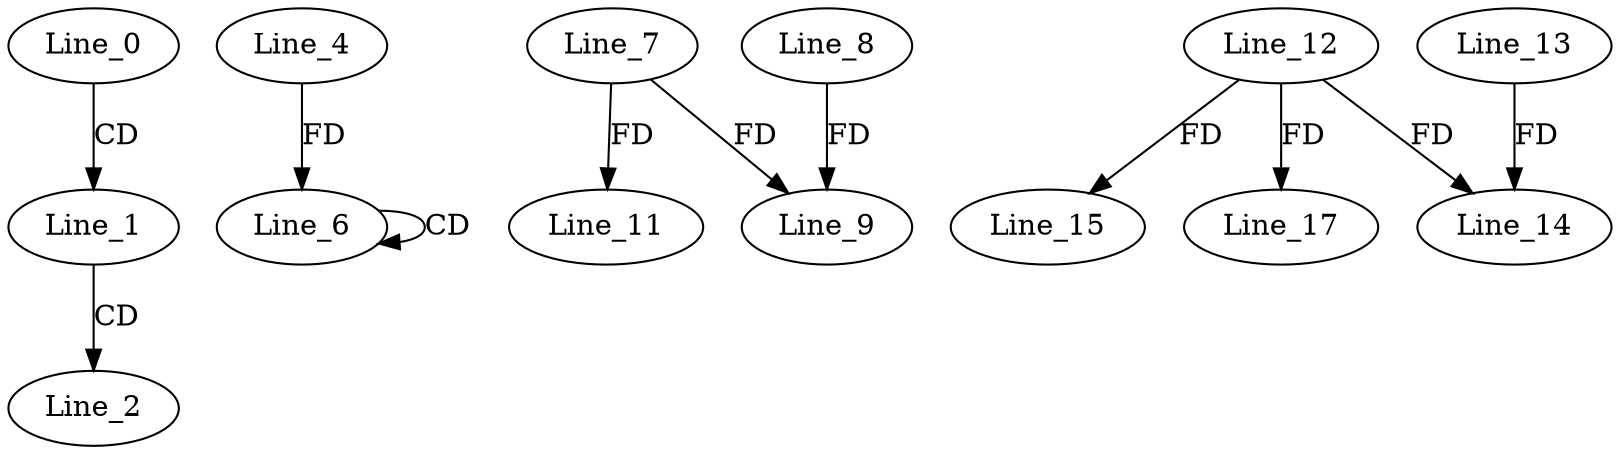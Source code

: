 digraph G {
  Line_0;
  Line_1;
  Line_2;
  Line_6;
  Line_6;
  Line_4;
  Line_6;
  Line_7;
  Line_9;
  Line_8;
  Line_9;
  Line_11;
  Line_12;
  Line_14;
  Line_13;
  Line_15;
  Line_17;
  Line_17;
  Line_0 -> Line_1 [ label="CD" ];
  Line_1 -> Line_2 [ label="CD" ];
  Line_6 -> Line_6 [ label="CD" ];
  Line_4 -> Line_6 [ label="FD" ];
  Line_7 -> Line_9 [ label="FD" ];
  Line_8 -> Line_9 [ label="FD" ];
  Line_7 -> Line_11 [ label="FD" ];
  Line_12 -> Line_14 [ label="FD" ];
  Line_13 -> Line_14 [ label="FD" ];
  Line_12 -> Line_15 [ label="FD" ];
  Line_12 -> Line_17 [ label="FD" ];
}
